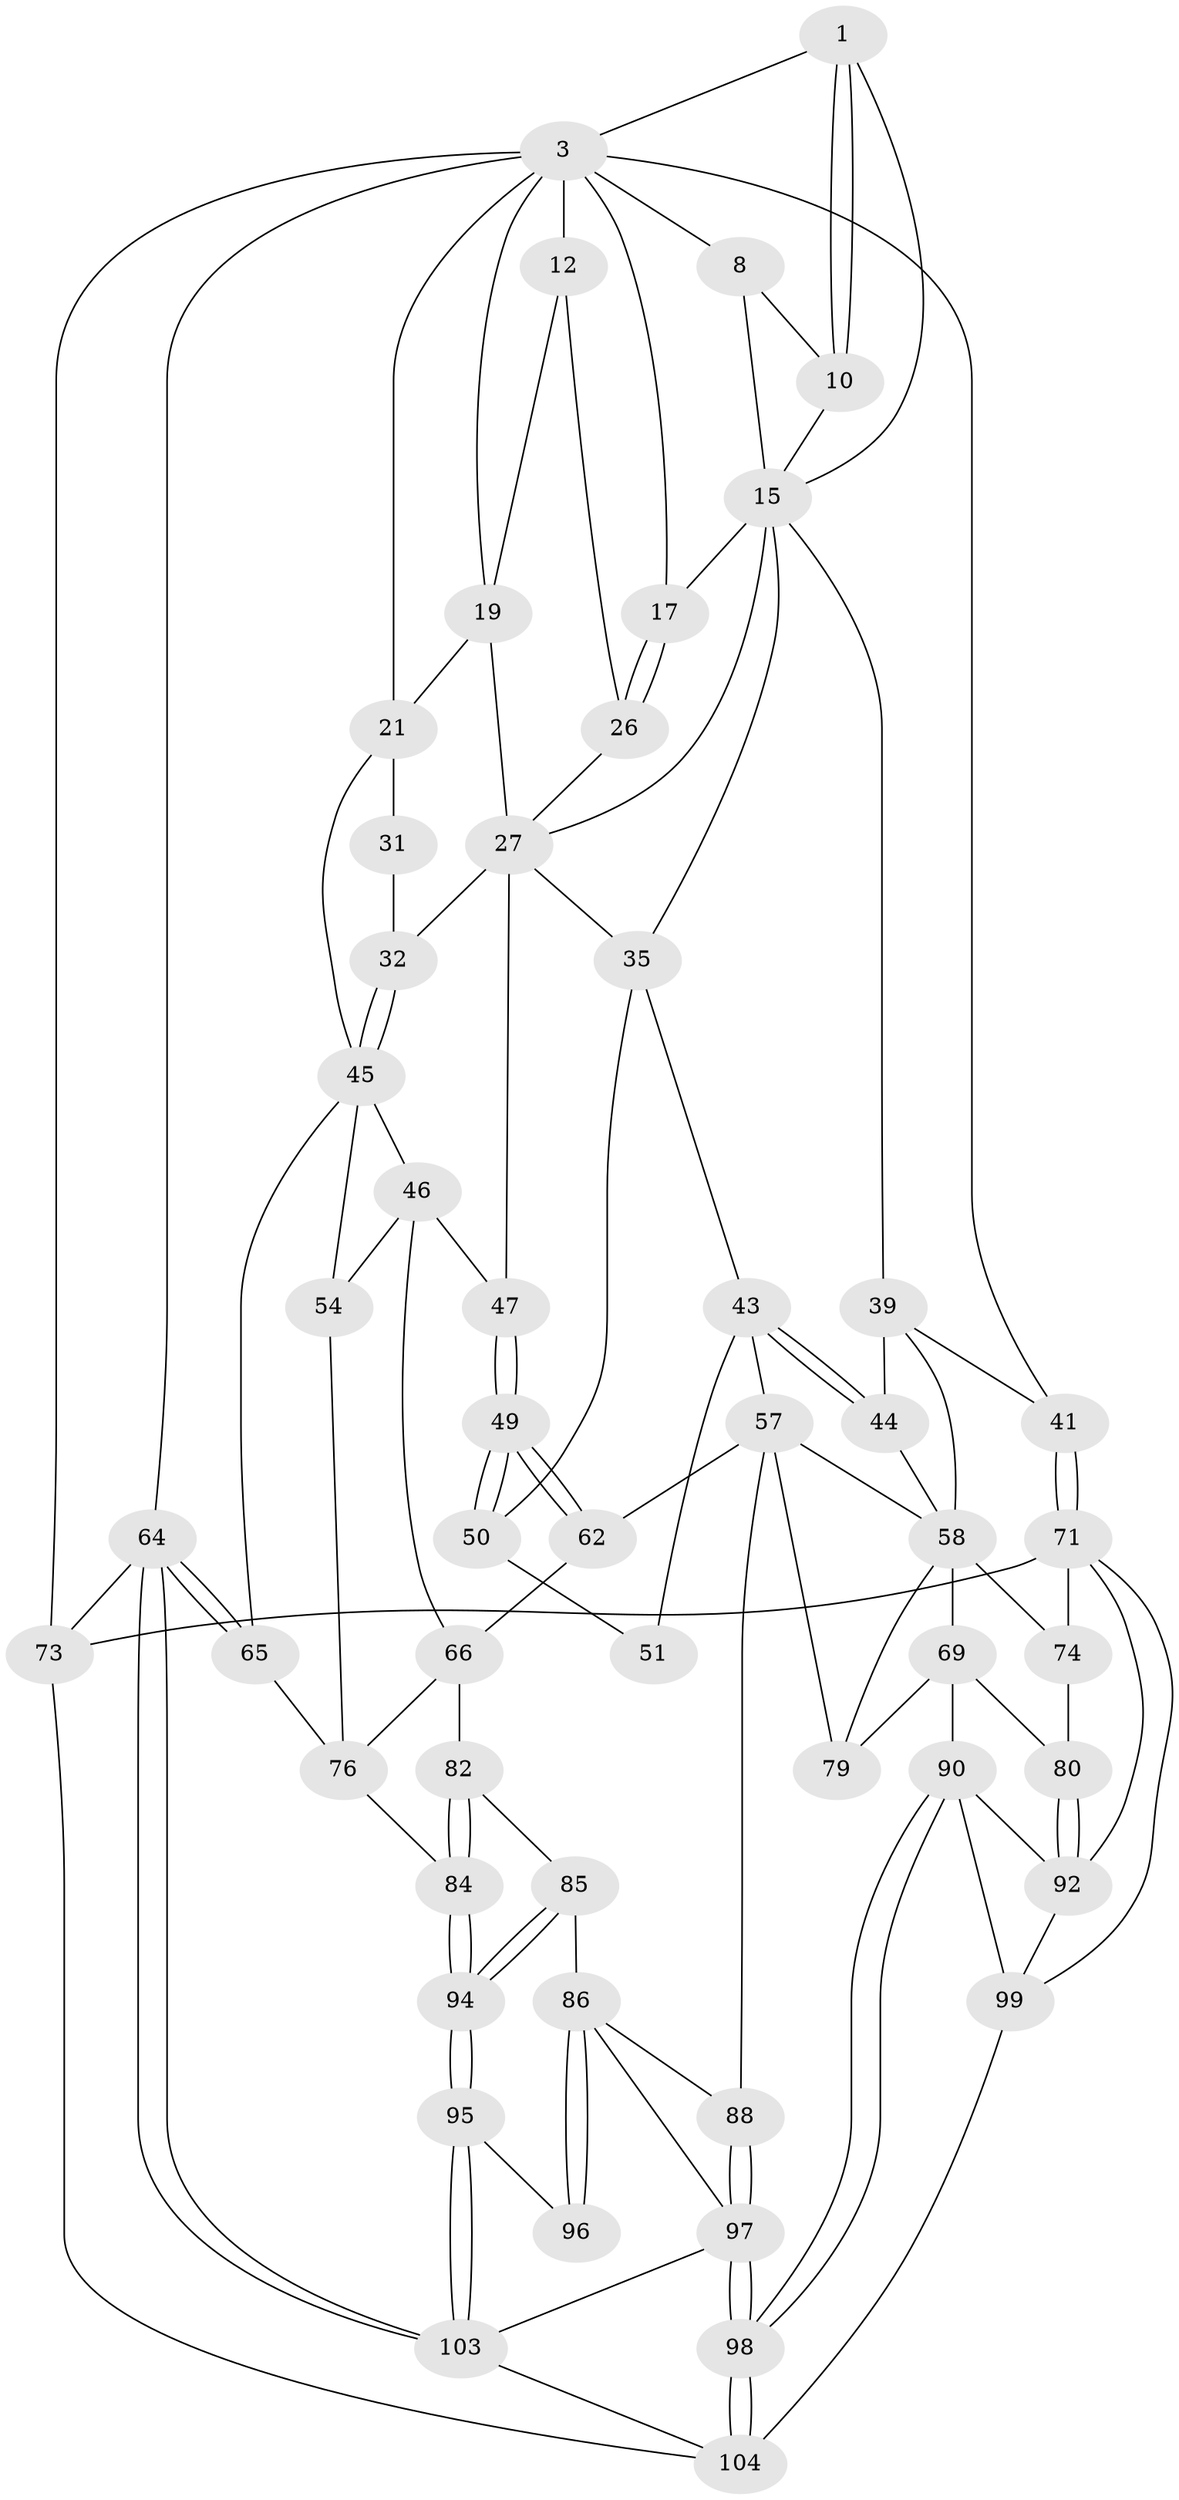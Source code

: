 // original degree distribution, {3: 0.018867924528301886, 4: 0.2358490566037736, 6: 0.2169811320754717, 5: 0.5283018867924528}
// Generated by graph-tools (version 1.1) at 2025/17/03/09/25 04:17:05]
// undirected, 53 vertices, 119 edges
graph export_dot {
graph [start="1"]
  node [color=gray90,style=filled];
  1 [pos="+0.42806884936861217+0",super="+2"];
  3 [pos="+0.5720104520954576+0",super="+14+4"];
  8 [pos="+0+0",super="+9+24"];
  10 [pos="+0.3246182656394353+0.09518345260068019"];
  12 [pos="+0.6605308873058238+0.1461484222112197",super="+13"];
  15 [pos="+0.43769717747466236+0.15452201496303125",super="+18+16"];
  17 [pos="+0.4626802092069465+0.1736211304614885"];
  19 [pos="+0.8057185191754018+0.10141886222539337",super="+20+25"];
  21 [pos="+0.8897182244851524+0.14734190900818941",super="+22"];
  26 [pos="+0.49915659066707696+0.2127099798202591"];
  27 [pos="+0.7310941235755708+0.27343817220054617",super="+28+30"];
  31 [pos="+0.9306408957989205+0.2309635485593942"];
  32 [pos="+0.86375944370698+0.3259763120534652"];
  35 [pos="+0.3243786073363429+0.3663445716475126",super="+42"];
  39 [pos="+0.06135264731859661+0.4040376798055543",super="+40"];
  41 [pos="+0+0.3658560598647324"];
  43 [pos="+0.1859091242327652+0.45468337835268297",super="+52"];
  44 [pos="+0.1823494064585733+0.45580883734005284"];
  45 [pos="+0.8697844642091892+0.33687633338153206",super="+48"];
  46 [pos="+0.8822161673826632+0.43578068741304227",super="+53"];
  47 [pos="+0.5952954088736584+0.4334725479188395"];
  49 [pos="+0.5936009746720378+0.4541074366292"];
  50 [pos="+0.34722542375270576+0.47662858944412345"];
  51 [pos="+0.34334117246493634+0.4987750541140023"];
  54 [pos="+1+0.5428291049596485"];
  57 [pos="+0.3417398972288364+0.5491377862322633",super="+63"];
  58 [pos="+0.2852539001902047+0.6101447439571572",super="+59+68"];
  62 [pos="+0.5983729915626432+0.5513698981331502"];
  64 [pos="+1+1"];
  65 [pos="+1+0.9674873847834858"];
  66 [pos="+0.7671836528456567+0.5815370601874243",super="+77+67"];
  69 [pos="+0.20941895415204978+0.731678213734609",super="+70+89"];
  71 [pos="+0+0.7393134349309111",super="+72+75"];
  73 [pos="+0+1"];
  74 [pos="+0.06596120085629512+0.6509633284726651"];
  76 [pos="+0.9697522963779167+0.6240291741789392",super="+81"];
  79 [pos="+0.3885311197865683+0.7390990049132594"];
  80 [pos="+0.17121765143309045+0.7419303312429752"];
  82 [pos="+0.8652157171123117+0.7035215649005111",super="+83"];
  84 [pos="+0.8604413081254094+0.7965273355127644"];
  85 [pos="+0.6607804826593501+0.688813865665898"];
  86 [pos="+0.603215088944413+0.7611002495221932",super="+87"];
  88 [pos="+0.4652339767826093+0.8036199923776666"];
  90 [pos="+0.28601266418484483+0.8958797686868047",super="+91"];
  92 [pos="+0.13889975235821875+0.8102320329039469",super="+93"];
  94 [pos="+0.7966182520051901+0.8658721494537852"];
  95 [pos="+0.7961450807181022+0.8805188752297926"];
  96 [pos="+0.628727280290439+0.9247203120140295"];
  97 [pos="+0.43714322616703905+0.9068044514534984",super="+102"];
  98 [pos="+0.3028198832339928+0.9747558297626924"];
  99 [pos="+0+1",super="+100"];
  103 [pos="+1+1",super="+105"];
  104 [pos="+0.29551145072233115+1",super="+106"];
  1 -- 10;
  1 -- 10;
  1 -- 3;
  1 -- 15;
  3 -- 17;
  3 -- 12 [weight=2];
  3 -- 64;
  3 -- 8 [weight=2];
  3 -- 73;
  3 -- 41;
  3 -- 19;
  3 -- 21;
  8 -- 10;
  8 -- 15 [weight=2];
  10 -- 15;
  12 -- 26;
  12 -- 19;
  15 -- 17;
  15 -- 27;
  15 -- 35;
  15 -- 39;
  17 -- 26;
  17 -- 26;
  19 -- 21;
  19 -- 27 [weight=2];
  21 -- 31 [weight=2];
  21 -- 45;
  26 -- 27;
  27 -- 35;
  27 -- 47;
  27 -- 32;
  31 -- 32;
  32 -- 45;
  32 -- 45;
  35 -- 43;
  35 -- 50;
  39 -- 44;
  39 -- 41;
  39 -- 58;
  41 -- 71;
  41 -- 71;
  43 -- 44;
  43 -- 44;
  43 -- 51 [weight=2];
  43 -- 57;
  44 -- 58;
  45 -- 46;
  45 -- 54;
  45 -- 65;
  46 -- 47;
  46 -- 54;
  46 -- 66;
  47 -- 49;
  47 -- 49;
  49 -- 50;
  49 -- 50;
  49 -- 62;
  49 -- 62;
  50 -- 51;
  54 -- 76;
  57 -- 58;
  57 -- 88;
  57 -- 62;
  57 -- 79;
  58 -- 74;
  58 -- 69 [weight=2];
  58 -- 79;
  62 -- 66;
  64 -- 65;
  64 -- 65;
  64 -- 103;
  64 -- 103;
  64 -- 73;
  65 -- 76;
  66 -- 76;
  66 -- 82 [weight=2];
  69 -- 80;
  69 -- 90;
  69 -- 79;
  71 -- 73;
  71 -- 99;
  71 -- 74;
  71 -- 92;
  73 -- 104;
  74 -- 80;
  76 -- 84;
  80 -- 92;
  80 -- 92;
  82 -- 84;
  82 -- 84;
  82 -- 85;
  84 -- 94;
  84 -- 94;
  85 -- 86;
  85 -- 94;
  85 -- 94;
  86 -- 96 [weight=2];
  86 -- 96;
  86 -- 88;
  86 -- 97;
  88 -- 97;
  88 -- 97;
  90 -- 98;
  90 -- 98;
  90 -- 92;
  90 -- 99;
  92 -- 99;
  94 -- 95;
  94 -- 95;
  95 -- 96;
  95 -- 103;
  95 -- 103;
  97 -- 98;
  97 -- 98;
  97 -- 103;
  98 -- 104;
  98 -- 104;
  99 -- 104;
  103 -- 104;
}

